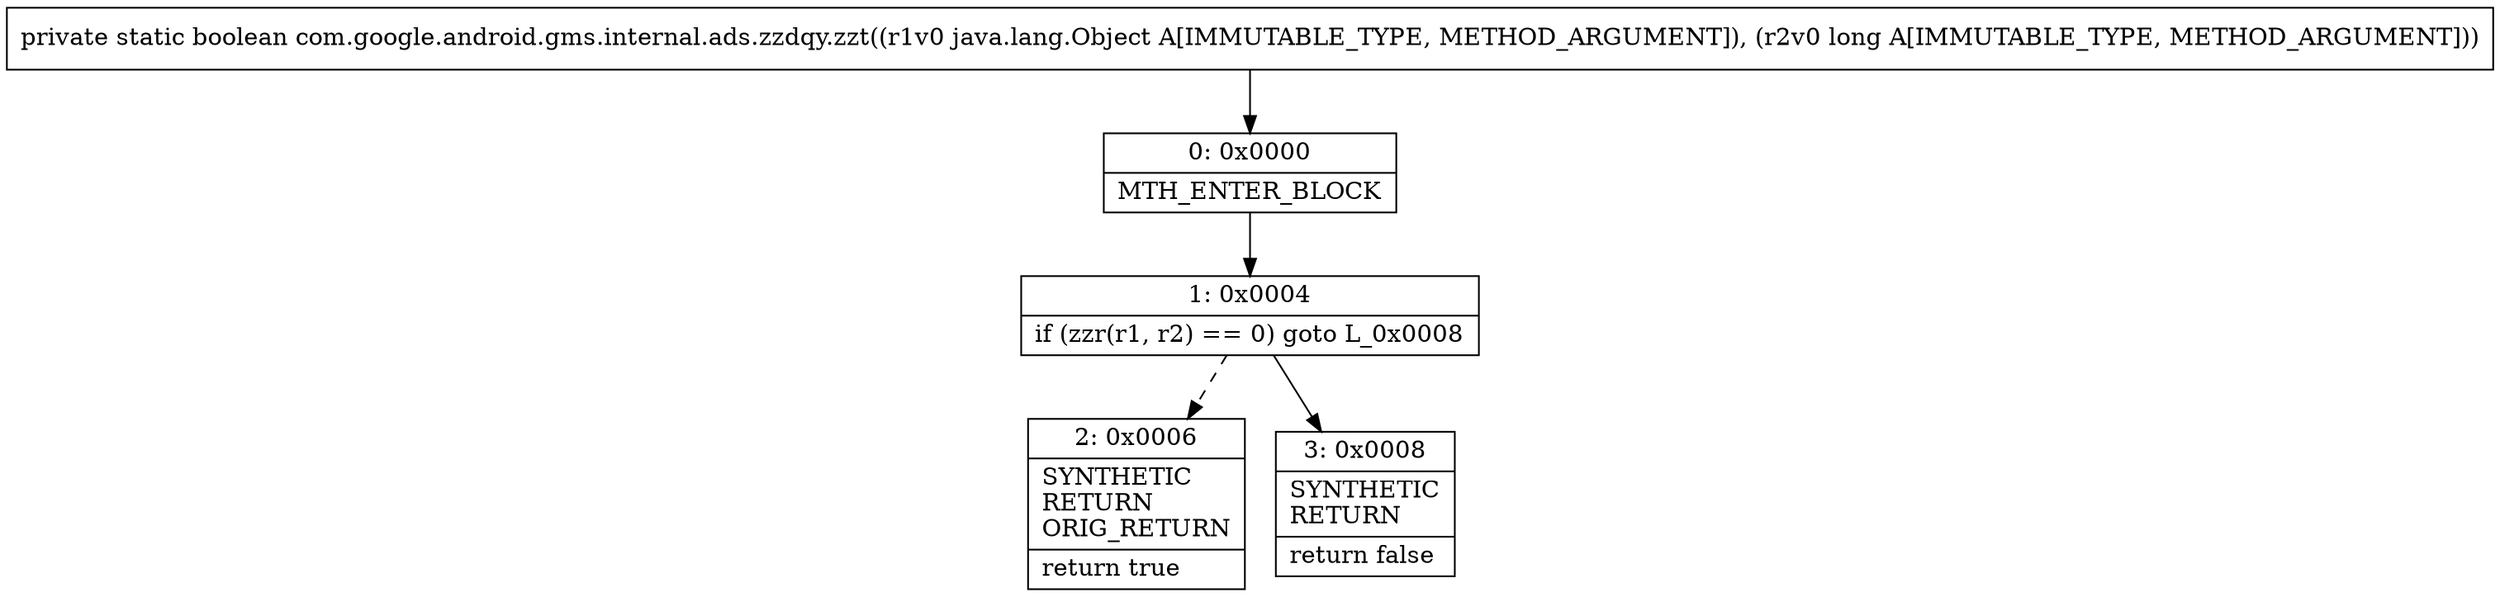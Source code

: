 digraph "CFG forcom.google.android.gms.internal.ads.zzdqy.zzt(Ljava\/lang\/Object;J)Z" {
Node_0 [shape=record,label="{0\:\ 0x0000|MTH_ENTER_BLOCK\l}"];
Node_1 [shape=record,label="{1\:\ 0x0004|if (zzr(r1, r2) == 0) goto L_0x0008\l}"];
Node_2 [shape=record,label="{2\:\ 0x0006|SYNTHETIC\lRETURN\lORIG_RETURN\l|return true\l}"];
Node_3 [shape=record,label="{3\:\ 0x0008|SYNTHETIC\lRETURN\l|return false\l}"];
MethodNode[shape=record,label="{private static boolean com.google.android.gms.internal.ads.zzdqy.zzt((r1v0 java.lang.Object A[IMMUTABLE_TYPE, METHOD_ARGUMENT]), (r2v0 long A[IMMUTABLE_TYPE, METHOD_ARGUMENT])) }"];
MethodNode -> Node_0;
Node_0 -> Node_1;
Node_1 -> Node_2[style=dashed];
Node_1 -> Node_3;
}


